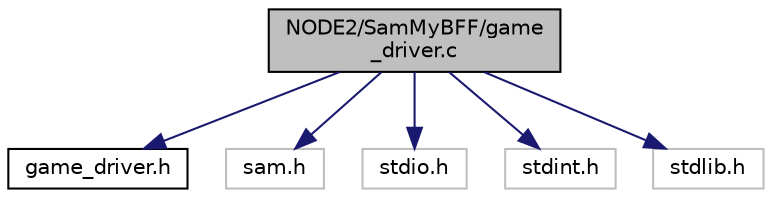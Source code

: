 digraph "NODE2/SamMyBFF/game_driver.c"
{
 // LATEX_PDF_SIZE
  edge [fontname="Helvetica",fontsize="10",labelfontname="Helvetica",labelfontsize="10"];
  node [fontname="Helvetica",fontsize="10",shape=record];
  Node1 [label="NODE2/SamMyBFF/game\l_driver.c",height=0.2,width=0.4,color="black", fillcolor="grey75", style="filled", fontcolor="black",tooltip="Initializes the game."];
  Node1 -> Node2 [color="midnightblue",fontsize="10",style="solid",fontname="Helvetica"];
  Node2 [label="game_driver.h",height=0.2,width=0.4,color="black", fillcolor="white", style="filled",URL="$NODE2_2SamMyBFF_2game__driver_8h.html",tooltip="Game logic."];
  Node1 -> Node3 [color="midnightblue",fontsize="10",style="solid",fontname="Helvetica"];
  Node3 [label="sam.h",height=0.2,width=0.4,color="grey75", fillcolor="white", style="filled",tooltip=" "];
  Node1 -> Node4 [color="midnightblue",fontsize="10",style="solid",fontname="Helvetica"];
  Node4 [label="stdio.h",height=0.2,width=0.4,color="grey75", fillcolor="white", style="filled",tooltip=" "];
  Node1 -> Node5 [color="midnightblue",fontsize="10",style="solid",fontname="Helvetica"];
  Node5 [label="stdint.h",height=0.2,width=0.4,color="grey75", fillcolor="white", style="filled",tooltip=" "];
  Node1 -> Node6 [color="midnightblue",fontsize="10",style="solid",fontname="Helvetica"];
  Node6 [label="stdlib.h",height=0.2,width=0.4,color="grey75", fillcolor="white", style="filled",tooltip=" "];
}
